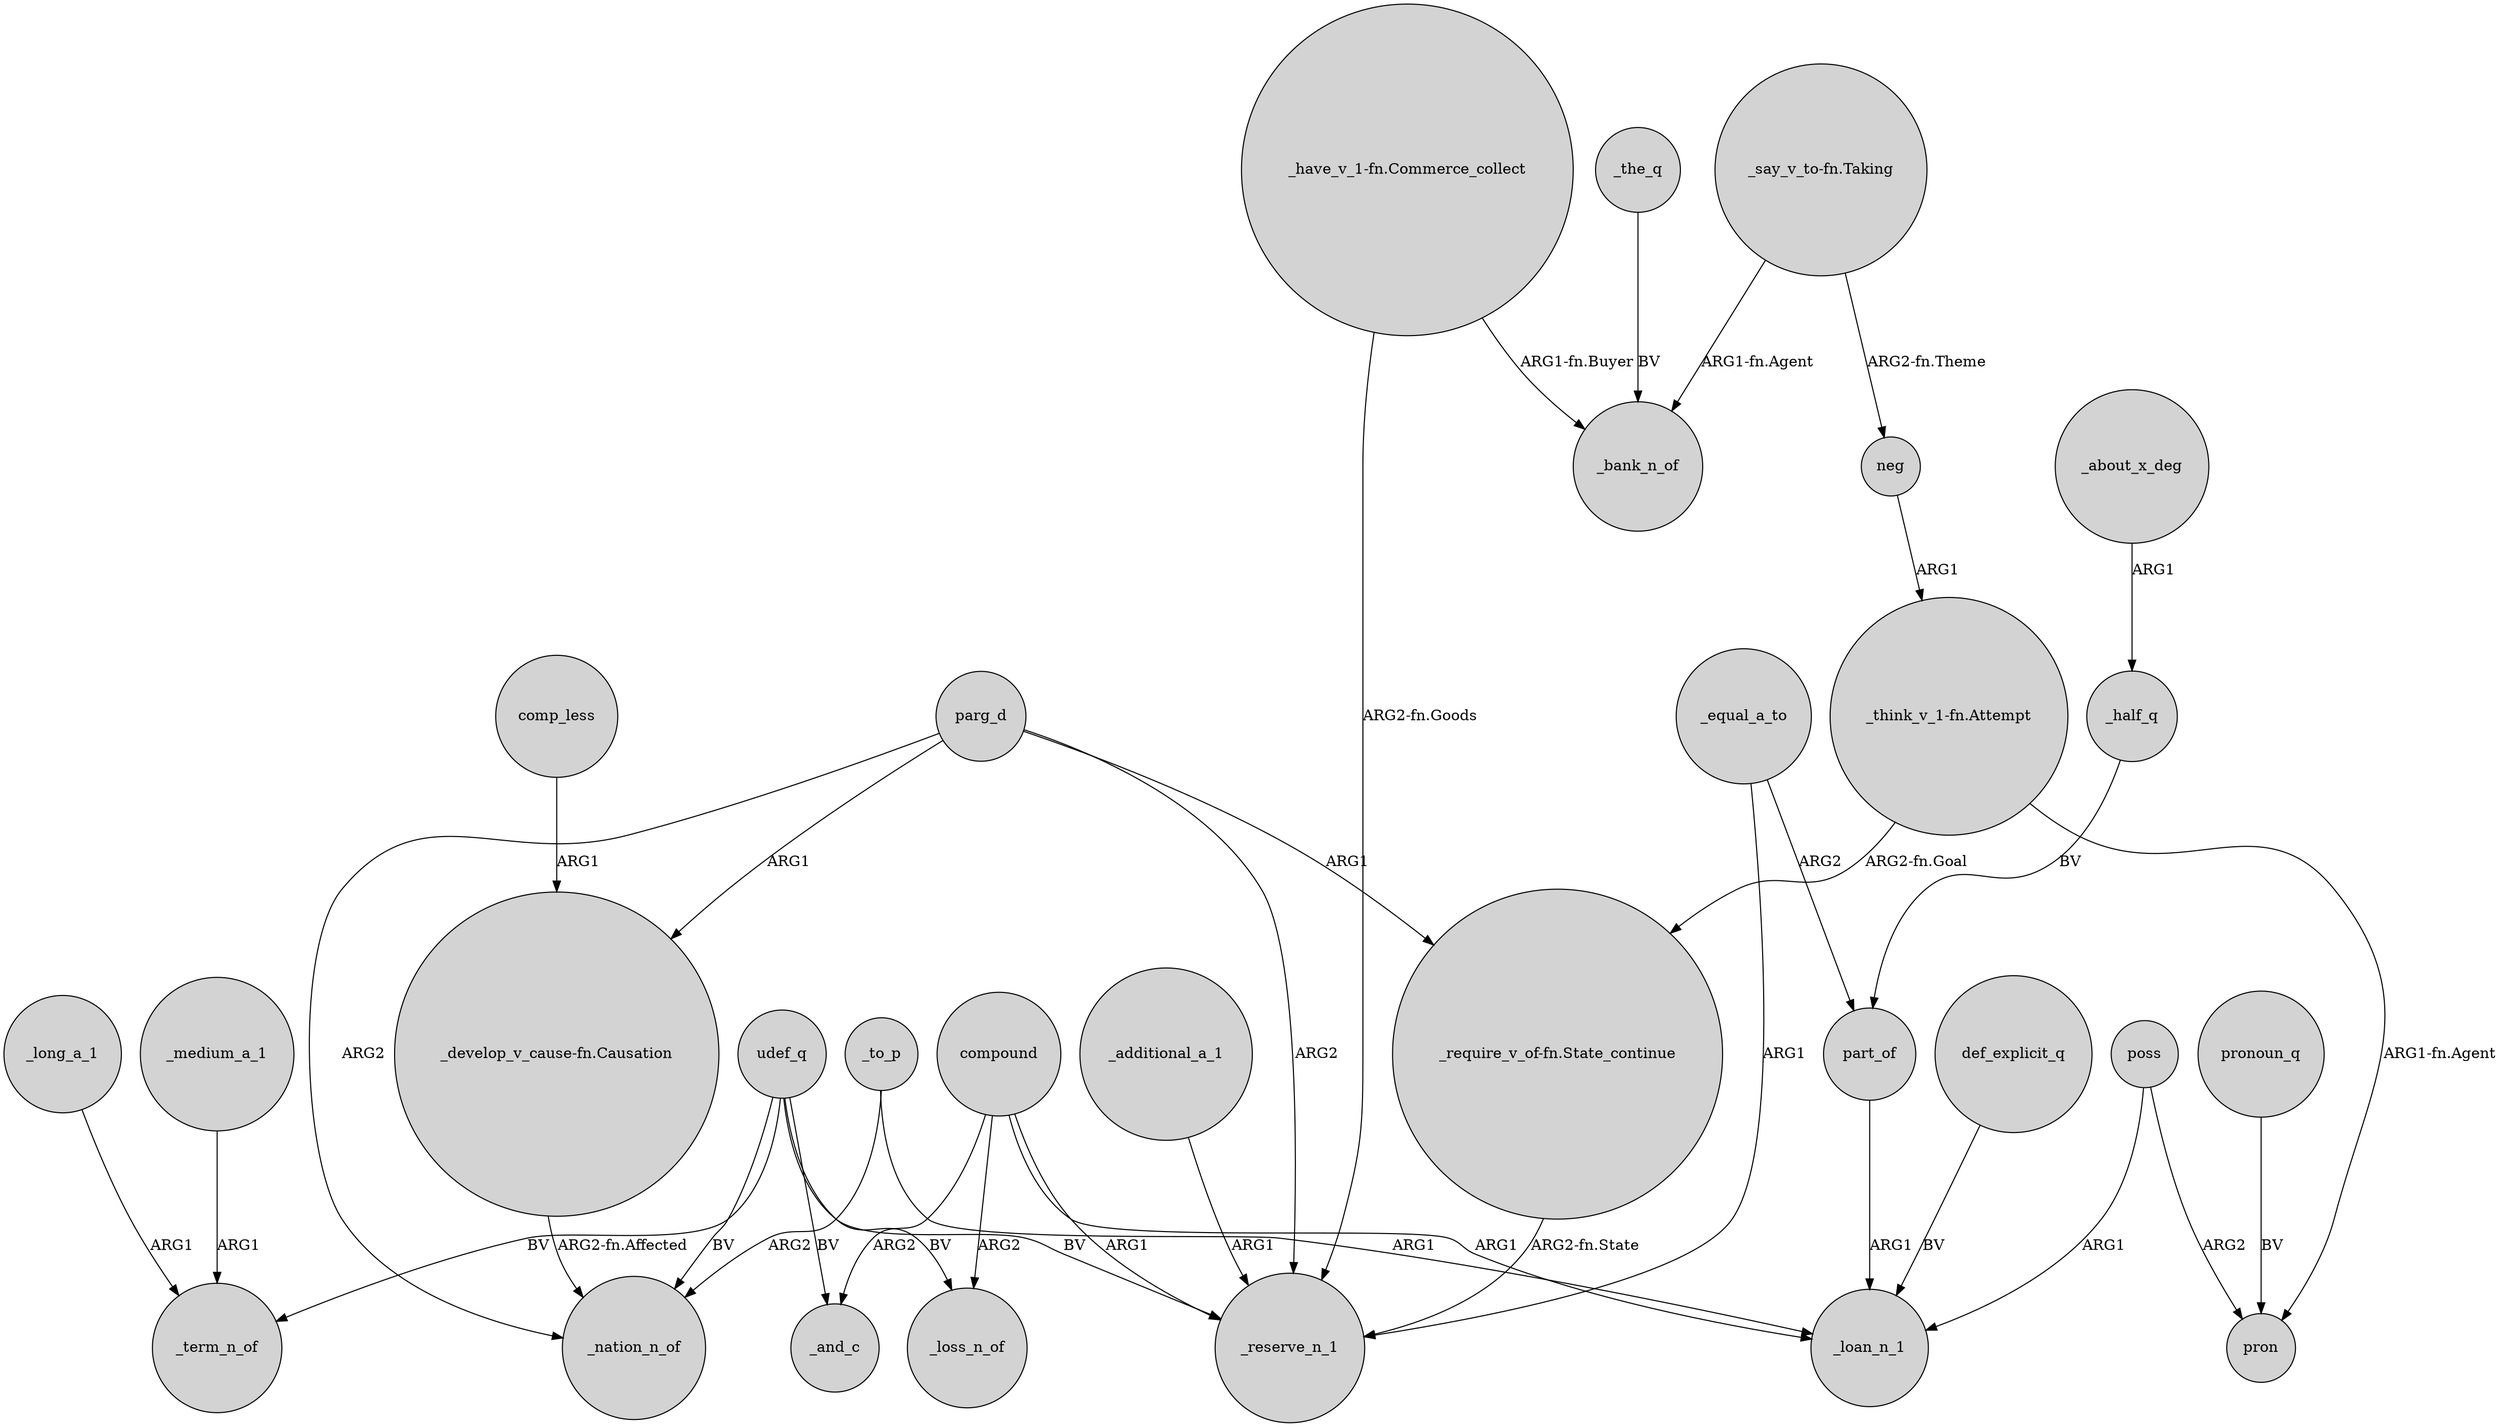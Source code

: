 digraph {
	node [shape=circle style=filled]
	udef_q -> _term_n_of [label=BV]
	parg_d -> _nation_n_of [label=ARG2]
	_additional_a_1 -> _reserve_n_1 [label=ARG1]
	"_have_v_1-fn.Commerce_collect" -> _reserve_n_1 [label="ARG2-fn.Goods"]
	udef_q -> _reserve_n_1 [label=BV]
	"_develop_v_cause-fn.Causation" -> _nation_n_of [label="ARG2-fn.Affected"]
	_the_q -> _bank_n_of [label=BV]
	def_explicit_q -> _loan_n_1 [label=BV]
	"_have_v_1-fn.Commerce_collect" -> _bank_n_of [label="ARG1-fn.Buyer"]
	_to_p -> _loan_n_1 [label=ARG1]
	parg_d -> _reserve_n_1 [label=ARG2]
	_about_x_deg -> _half_q [label=ARG1]
	"_think_v_1-fn.Attempt" -> pron [label="ARG1-fn.Agent"]
	part_of -> _loan_n_1 [label=ARG1]
	"_think_v_1-fn.Attempt" -> "_require_v_of-fn.State_continue" [label="ARG2-fn.Goal"]
	"_require_v_of-fn.State_continue" -> _reserve_n_1 [label="ARG2-fn.State"]
	parg_d -> "_require_v_of-fn.State_continue" [label=ARG1]
	_long_a_1 -> _term_n_of [label=ARG1]
	_to_p -> _nation_n_of [label=ARG2]
	udef_q -> _and_c [label=BV]
	"_say_v_to-fn.Taking" -> neg [label="ARG2-fn.Theme"]
	udef_q -> _nation_n_of [label=BV]
	parg_d -> "_develop_v_cause-fn.Causation" [label=ARG1]
	compound -> _and_c [label=ARG2]
	neg -> "_think_v_1-fn.Attempt" [label=ARG1]
	pronoun_q -> pron [label=BV]
	comp_less -> "_develop_v_cause-fn.Causation" [label=ARG1]
	_equal_a_to -> part_of [label=ARG2]
	poss -> pron [label=ARG2]
	_equal_a_to -> _reserve_n_1 [label=ARG1]
	_half_q -> part_of [label=BV]
	compound -> _loan_n_1 [label=ARG1]
	udef_q -> _loss_n_of [label=BV]
	"_say_v_to-fn.Taking" -> _bank_n_of [label="ARG1-fn.Agent"]
	poss -> _loan_n_1 [label=ARG1]
	compound -> _reserve_n_1 [label=ARG1]
	compound -> _loss_n_of [label=ARG2]
	_medium_a_1 -> _term_n_of [label=ARG1]
}
